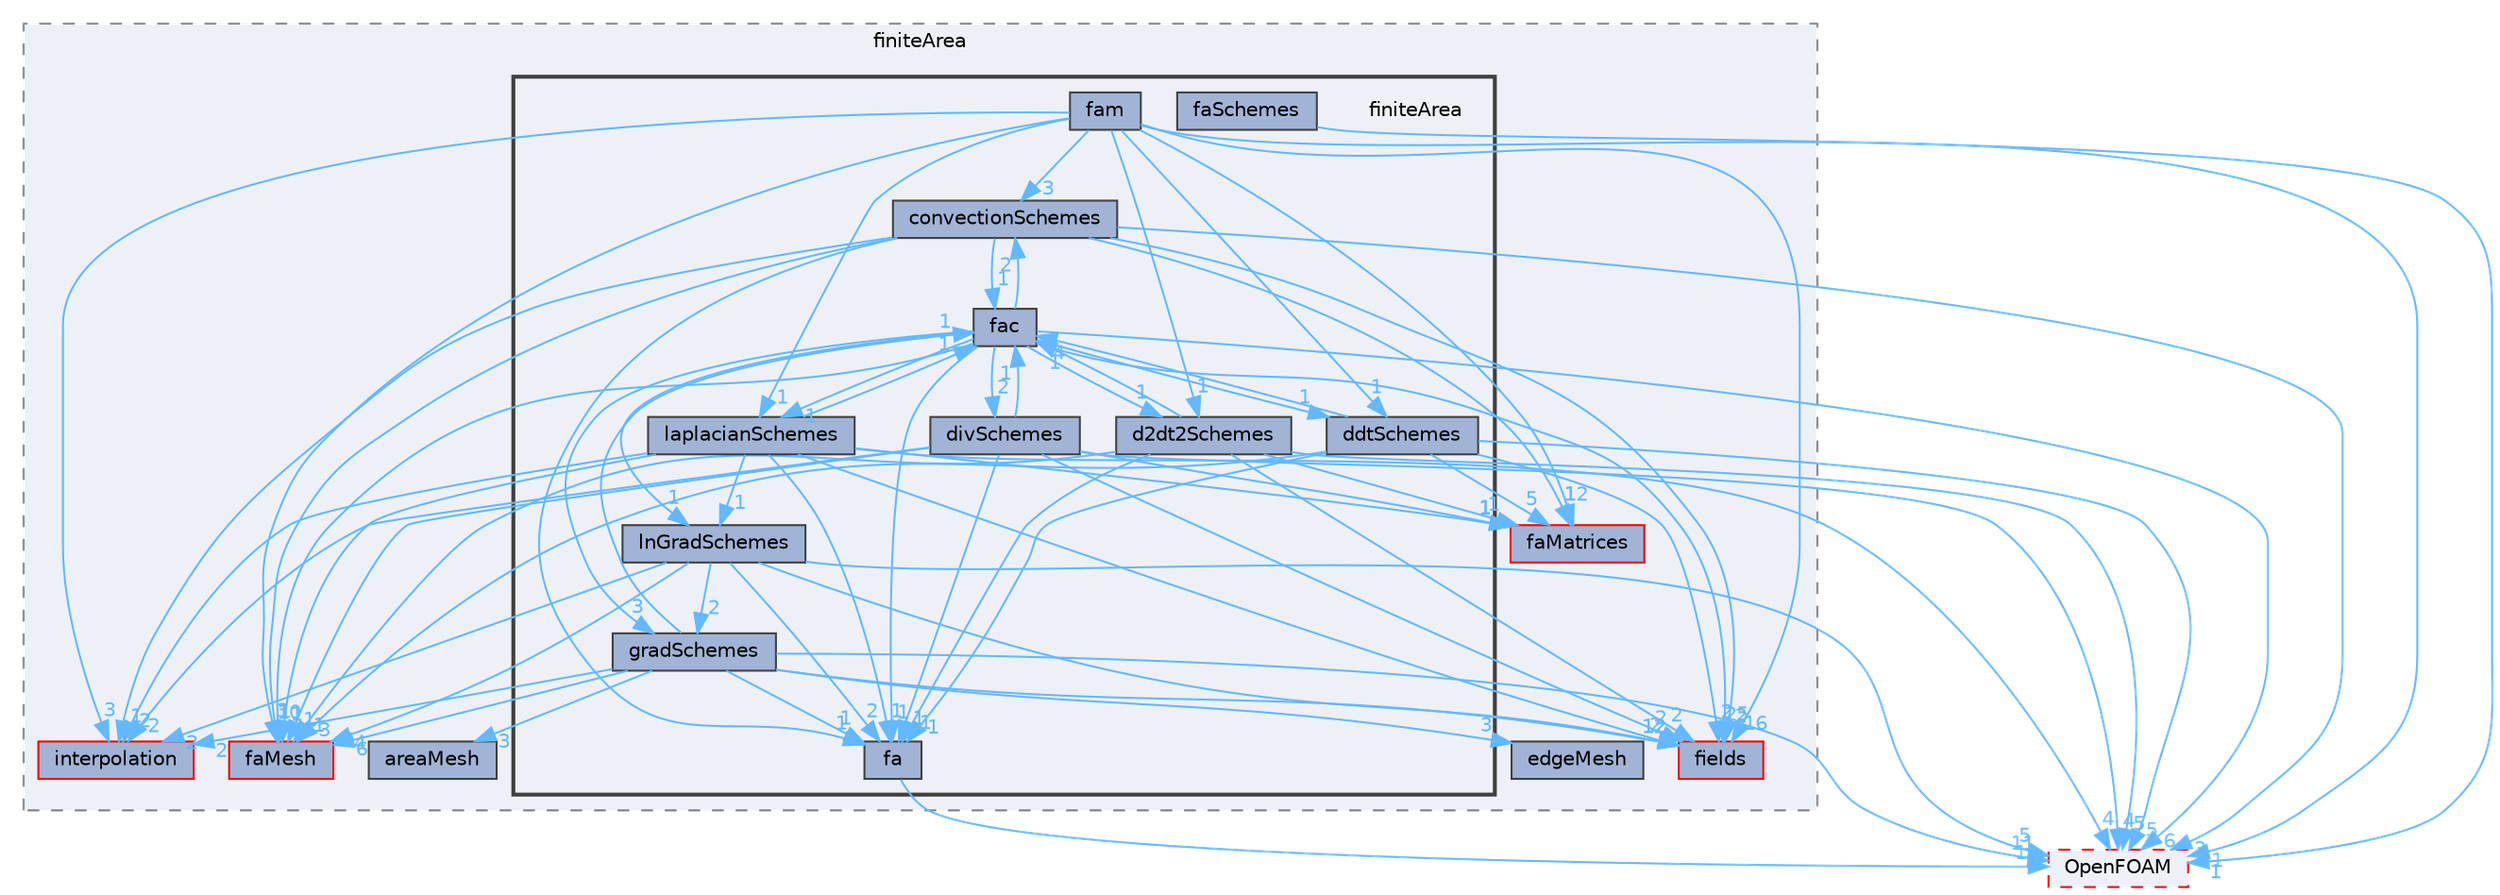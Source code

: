 digraph "src/finiteArea/finiteArea"
{
 // LATEX_PDF_SIZE
  bgcolor="transparent";
  edge [fontname=Helvetica,fontsize=10,labelfontname=Helvetica,labelfontsize=10];
  node [fontname=Helvetica,fontsize=10,shape=box,height=0.2,width=0.4];
  compound=true
  subgraph clusterdir_b69a9eadfe761c231b266ce918b218a5 {
    graph [ bgcolor="#edf0f7", pencolor="grey50", label="finiteArea", fontname=Helvetica,fontsize=10 style="filled,dashed", URL="dir_b69a9eadfe761c231b266ce918b218a5.html",tooltip=""]
  dir_11fa0d52a0a43d2db65b942bd42d04b1 [label="faMatrices", fillcolor="#a2b4d6", color="red", style="filled", URL="dir_11fa0d52a0a43d2db65b942bd42d04b1.html",tooltip=""];
  dir_6ef5889ffbfbbd682d743a67e9ce9e17 [label="edgeMesh", fillcolor="#a2b4d6", color="grey25", style="filled", URL="dir_6ef5889ffbfbbd682d743a67e9ce9e17.html",tooltip=""];
  dir_82c77a639fb8894523e0866635d617d1 [label="fields", fillcolor="#a2b4d6", color="red", style="filled", URL="dir_82c77a639fb8894523e0866635d617d1.html",tooltip=""];
  dir_880b478b7287aa29b2969cd4b71f61be [label="interpolation", fillcolor="#a2b4d6", color="red", style="filled", URL="dir_880b478b7287aa29b2969cd4b71f61be.html",tooltip=""];
  dir_aa4bce7a1abbd72ee1f4d02ddf362a3b [label="areaMesh", fillcolor="#a2b4d6", color="grey25", style="filled", URL="dir_aa4bce7a1abbd72ee1f4d02ddf362a3b.html",tooltip=""];
  dir_f14612db68a06d13a87d37d60dc895d5 [label="faMesh", fillcolor="#a2b4d6", color="red", style="filled", URL="dir_f14612db68a06d13a87d37d60dc895d5.html",tooltip=""];
  subgraph clusterdir_b48fbfbe364b5d9546b561f47f4221eb {
    graph [ bgcolor="#edf0f7", pencolor="grey25", label="", fontname=Helvetica,fontsize=10 style="filled,bold", URL="dir_b48fbfbe364b5d9546b561f47f4221eb.html",tooltip=""]
    dir_b48fbfbe364b5d9546b561f47f4221eb [shape=plaintext, label="finiteArea"];
  dir_0701608faa91158a92c77db31ba389a5 [label="convectionSchemes", fillcolor="#a2b4d6", color="grey25", style="filled", URL="dir_0701608faa91158a92c77db31ba389a5.html",tooltip=""];
  dir_c8e1682c47d954a1e2d8ba1448067b27 [label="d2dt2Schemes", fillcolor="#a2b4d6", color="grey25", style="filled", URL="dir_c8e1682c47d954a1e2d8ba1448067b27.html",tooltip=""];
  dir_02627098f459dfbfeff8bc2fa413196a [label="ddtSchemes", fillcolor="#a2b4d6", color="grey25", style="filled", URL="dir_02627098f459dfbfeff8bc2fa413196a.html",tooltip=""];
  dir_c621074cc8ff55f77dd04e491431bd1a [label="divSchemes", fillcolor="#a2b4d6", color="grey25", style="filled", URL="dir_c621074cc8ff55f77dd04e491431bd1a.html",tooltip=""];
  dir_e5a517ccc941541272063f044b95a606 [label="fa", fillcolor="#a2b4d6", color="grey25", style="filled", URL="dir_e5a517ccc941541272063f044b95a606.html",tooltip=""];
  dir_15aafd37ee87fbe9911ba23e923cc2c7 [label="fac", fillcolor="#a2b4d6", color="grey25", style="filled", URL="dir_15aafd37ee87fbe9911ba23e923cc2c7.html",tooltip=""];
  dir_3a35f166b9832e994fef2c5ad60d821f [label="fam", fillcolor="#a2b4d6", color="grey25", style="filled", URL="dir_3a35f166b9832e994fef2c5ad60d821f.html",tooltip=""];
  dir_a9468d4b2bbf255a9817ee9eacba9226 [label="faSchemes", fillcolor="#a2b4d6", color="grey25", style="filled", URL="dir_a9468d4b2bbf255a9817ee9eacba9226.html",tooltip=""];
  dir_cc5a8798c3fe9c94eaaef0cef369eaad [label="gradSchemes", fillcolor="#a2b4d6", color="grey25", style="filled", URL="dir_cc5a8798c3fe9c94eaaef0cef369eaad.html",tooltip=""];
  dir_c11e0f670d4676a5346438f3d10a3457 [label="laplacianSchemes", fillcolor="#a2b4d6", color="grey25", style="filled", URL="dir_c11e0f670d4676a5346438f3d10a3457.html",tooltip=""];
  dir_1f99fc86de3cb8326507b722cf78c6d9 [label="lnGradSchemes", fillcolor="#a2b4d6", color="grey25", style="filled", URL="dir_1f99fc86de3cb8326507b722cf78c6d9.html",tooltip=""];
  }
  }
  dir_c5473ff19b20e6ec4dfe5c310b3778a8 [label="OpenFOAM", fillcolor="#edf0f7", color="red", style="filled,dashed", URL="dir_c5473ff19b20e6ec4dfe5c310b3778a8.html",tooltip=""];
  dir_0701608faa91158a92c77db31ba389a5->dir_e5a517ccc941541272063f044b95a606 [headlabel="1", labeldistance=1.5 headhref="dir_000678_001240.html" href="dir_000678_001240.html" color="steelblue1" fontcolor="steelblue1"];
  dir_0701608faa91158a92c77db31ba389a5->dir_c5473ff19b20e6ec4dfe5c310b3778a8 [headlabel="3", labeldistance=1.5 headhref="dir_000678_002695.html" href="dir_000678_002695.html" color="steelblue1" fontcolor="steelblue1"];
  dir_0701608faa91158a92c77db31ba389a5->dir_82c77a639fb8894523e0866635d617d1 [headlabel="2", labeldistance=1.5 headhref="dir_000678_001330.html" href="dir_000678_001330.html" color="steelblue1" fontcolor="steelblue1"];
  dir_0701608faa91158a92c77db31ba389a5->dir_15aafd37ee87fbe9911ba23e923cc2c7 [headlabel="1", labeldistance=1.5 headhref="dir_000678_001242.html" href="dir_000678_001242.html" color="steelblue1" fontcolor="steelblue1"];
  dir_0701608faa91158a92c77db31ba389a5->dir_11fa0d52a0a43d2db65b942bd42d04b1 [headlabel="1", labeldistance=1.5 headhref="dir_000678_001293.html" href="dir_000678_001293.html" color="steelblue1" fontcolor="steelblue1"];
  dir_0701608faa91158a92c77db31ba389a5->dir_880b478b7287aa29b2969cd4b71f61be [headlabel="1", labeldistance=1.5 headhref="dir_000678_001922.html" href="dir_000678_001922.html" color="steelblue1" fontcolor="steelblue1"];
  dir_0701608faa91158a92c77db31ba389a5->dir_f14612db68a06d13a87d37d60dc895d5 [headlabel="1", labeldistance=1.5 headhref="dir_000678_001295.html" href="dir_000678_001295.html" color="steelblue1" fontcolor="steelblue1"];
  dir_c8e1682c47d954a1e2d8ba1448067b27->dir_15aafd37ee87fbe9911ba23e923cc2c7 [headlabel="1", labeldistance=1.5 headhref="dir_000804_001242.html" href="dir_000804_001242.html" color="steelblue1" fontcolor="steelblue1"];
  dir_c8e1682c47d954a1e2d8ba1448067b27->dir_11fa0d52a0a43d2db65b942bd42d04b1 [headlabel="1", labeldistance=1.5 headhref="dir_000804_001293.html" href="dir_000804_001293.html" color="steelblue1" fontcolor="steelblue1"];
  dir_c8e1682c47d954a1e2d8ba1448067b27->dir_f14612db68a06d13a87d37d60dc895d5 [headlabel="1", labeldistance=1.5 headhref="dir_000804_001295.html" href="dir_000804_001295.html" color="steelblue1" fontcolor="steelblue1"];
  dir_c8e1682c47d954a1e2d8ba1448067b27->dir_e5a517ccc941541272063f044b95a606 [headlabel="1", labeldistance=1.5 headhref="dir_000804_001240.html" href="dir_000804_001240.html" color="steelblue1" fontcolor="steelblue1"];
  dir_c8e1682c47d954a1e2d8ba1448067b27->dir_c5473ff19b20e6ec4dfe5c310b3778a8 [headlabel="5", labeldistance=1.5 headhref="dir_000804_002695.html" href="dir_000804_002695.html" color="steelblue1" fontcolor="steelblue1"];
  dir_c8e1682c47d954a1e2d8ba1448067b27->dir_82c77a639fb8894523e0866635d617d1 [headlabel="2", labeldistance=1.5 headhref="dir_000804_001330.html" href="dir_000804_001330.html" color="steelblue1" fontcolor="steelblue1"];
  dir_02627098f459dfbfeff8bc2fa413196a->dir_11fa0d52a0a43d2db65b942bd42d04b1 [headlabel="5", labeldistance=1.5 headhref="dir_000822_001293.html" href="dir_000822_001293.html" color="steelblue1" fontcolor="steelblue1"];
  dir_02627098f459dfbfeff8bc2fa413196a->dir_15aafd37ee87fbe9911ba23e923cc2c7 [headlabel="4", labeldistance=1.5 headhref="dir_000822_001242.html" href="dir_000822_001242.html" color="steelblue1" fontcolor="steelblue1"];
  dir_02627098f459dfbfeff8bc2fa413196a->dir_f14612db68a06d13a87d37d60dc895d5 [headlabel="3", labeldistance=1.5 headhref="dir_000822_001295.html" href="dir_000822_001295.html" color="steelblue1" fontcolor="steelblue1"];
  dir_02627098f459dfbfeff8bc2fa413196a->dir_e5a517ccc941541272063f044b95a606 [headlabel="1", labeldistance=1.5 headhref="dir_000822_001240.html" href="dir_000822_001240.html" color="steelblue1" fontcolor="steelblue1"];
  dir_02627098f459dfbfeff8bc2fa413196a->dir_c5473ff19b20e6ec4dfe5c310b3778a8 [headlabel="5", labeldistance=1.5 headhref="dir_000822_002695.html" href="dir_000822_002695.html" color="steelblue1" fontcolor="steelblue1"];
  dir_02627098f459dfbfeff8bc2fa413196a->dir_82c77a639fb8894523e0866635d617d1 [headlabel="2", labeldistance=1.5 headhref="dir_000822_001330.html" href="dir_000822_001330.html" color="steelblue1" fontcolor="steelblue1"];
  dir_c621074cc8ff55f77dd04e491431bd1a->dir_e5a517ccc941541272063f044b95a606 [headlabel="1", labeldistance=1.5 headhref="dir_000990_001240.html" href="dir_000990_001240.html" color="steelblue1" fontcolor="steelblue1"];
  dir_c621074cc8ff55f77dd04e491431bd1a->dir_c5473ff19b20e6ec4dfe5c310b3778a8 [headlabel="4", labeldistance=1.5 headhref="dir_000990_002695.html" href="dir_000990_002695.html" color="steelblue1" fontcolor="steelblue1"];
  dir_c621074cc8ff55f77dd04e491431bd1a->dir_880b478b7287aa29b2969cd4b71f61be [headlabel="2", labeldistance=1.5 headhref="dir_000990_001922.html" href="dir_000990_001922.html" color="steelblue1" fontcolor="steelblue1"];
  dir_c621074cc8ff55f77dd04e491431bd1a->dir_82c77a639fb8894523e0866635d617d1 [headlabel="2", labeldistance=1.5 headhref="dir_000990_001330.html" href="dir_000990_001330.html" color="steelblue1" fontcolor="steelblue1"];
  dir_c621074cc8ff55f77dd04e491431bd1a->dir_15aafd37ee87fbe9911ba23e923cc2c7 [headlabel="1", labeldistance=1.5 headhref="dir_000990_001242.html" href="dir_000990_001242.html" color="steelblue1" fontcolor="steelblue1"];
  dir_c621074cc8ff55f77dd04e491431bd1a->dir_11fa0d52a0a43d2db65b942bd42d04b1 [headlabel="1", labeldistance=1.5 headhref="dir_000990_001293.html" href="dir_000990_001293.html" color="steelblue1" fontcolor="steelblue1"];
  dir_c621074cc8ff55f77dd04e491431bd1a->dir_f14612db68a06d13a87d37d60dc895d5 [headlabel="1", labeldistance=1.5 headhref="dir_000990_001295.html" href="dir_000990_001295.html" color="steelblue1" fontcolor="steelblue1"];
  dir_e5a517ccc941541272063f044b95a606->dir_c5473ff19b20e6ec4dfe5c310b3778a8 [headlabel="1", labeldistance=1.5 headhref="dir_001240_002695.html" href="dir_001240_002695.html" color="steelblue1" fontcolor="steelblue1"];
  dir_15aafd37ee87fbe9911ba23e923cc2c7->dir_02627098f459dfbfeff8bc2fa413196a [headlabel="1", labeldistance=1.5 headhref="dir_001242_000822.html" href="dir_001242_000822.html" color="steelblue1" fontcolor="steelblue1"];
  dir_15aafd37ee87fbe9911ba23e923cc2c7->dir_0701608faa91158a92c77db31ba389a5 [headlabel="2", labeldistance=1.5 headhref="dir_001242_000678.html" href="dir_001242_000678.html" color="steelblue1" fontcolor="steelblue1"];
  dir_15aafd37ee87fbe9911ba23e923cc2c7->dir_1f99fc86de3cb8326507b722cf78c6d9 [headlabel="1", labeldistance=1.5 headhref="dir_001242_002248.html" href="dir_001242_002248.html" color="steelblue1" fontcolor="steelblue1"];
  dir_15aafd37ee87fbe9911ba23e923cc2c7->dir_82c77a639fb8894523e0866635d617d1 [headlabel="25", labeldistance=1.5 headhref="dir_001242_001330.html" href="dir_001242_001330.html" color="steelblue1" fontcolor="steelblue1"];
  dir_15aafd37ee87fbe9911ba23e923cc2c7->dir_c11e0f670d4676a5346438f3d10a3457 [headlabel="1", labeldistance=1.5 headhref="dir_001242_002097.html" href="dir_001242_002097.html" color="steelblue1" fontcolor="steelblue1"];
  dir_15aafd37ee87fbe9911ba23e923cc2c7->dir_c5473ff19b20e6ec4dfe5c310b3778a8 [headlabel="6", labeldistance=1.5 headhref="dir_001242_002695.html" href="dir_001242_002695.html" color="steelblue1" fontcolor="steelblue1"];
  dir_15aafd37ee87fbe9911ba23e923cc2c7->dir_c621074cc8ff55f77dd04e491431bd1a [headlabel="2", labeldistance=1.5 headhref="dir_001242_000990.html" href="dir_001242_000990.html" color="steelblue1" fontcolor="steelblue1"];
  dir_15aafd37ee87fbe9911ba23e923cc2c7->dir_c8e1682c47d954a1e2d8ba1448067b27 [headlabel="1", labeldistance=1.5 headhref="dir_001242_000804.html" href="dir_001242_000804.html" color="steelblue1" fontcolor="steelblue1"];
  dir_15aafd37ee87fbe9911ba23e923cc2c7->dir_cc5a8798c3fe9c94eaaef0cef369eaad [headlabel="3", labeldistance=1.5 headhref="dir_001242_001671.html" href="dir_001242_001671.html" color="steelblue1" fontcolor="steelblue1"];
  dir_15aafd37ee87fbe9911ba23e923cc2c7->dir_e5a517ccc941541272063f044b95a606 [headlabel="1", labeldistance=1.5 headhref="dir_001242_001240.html" href="dir_001242_001240.html" color="steelblue1" fontcolor="steelblue1"];
  dir_15aafd37ee87fbe9911ba23e923cc2c7->dir_f14612db68a06d13a87d37d60dc895d5 [headlabel="10", labeldistance=1.5 headhref="dir_001242_001295.html" href="dir_001242_001295.html" color="steelblue1" fontcolor="steelblue1"];
  dir_3a35f166b9832e994fef2c5ad60d821f->dir_02627098f459dfbfeff8bc2fa413196a [headlabel="1", labeldistance=1.5 headhref="dir_001292_000822.html" href="dir_001292_000822.html" color="steelblue1" fontcolor="steelblue1"];
  dir_3a35f166b9832e994fef2c5ad60d821f->dir_0701608faa91158a92c77db31ba389a5 [headlabel="3", labeldistance=1.5 headhref="dir_001292_000678.html" href="dir_001292_000678.html" color="steelblue1" fontcolor="steelblue1"];
  dir_3a35f166b9832e994fef2c5ad60d821f->dir_11fa0d52a0a43d2db65b942bd42d04b1 [headlabel="12", labeldistance=1.5 headhref="dir_001292_001293.html" href="dir_001292_001293.html" color="steelblue1" fontcolor="steelblue1"];
  dir_3a35f166b9832e994fef2c5ad60d821f->dir_82c77a639fb8894523e0866635d617d1 [headlabel="16", labeldistance=1.5 headhref="dir_001292_001330.html" href="dir_001292_001330.html" color="steelblue1" fontcolor="steelblue1"];
  dir_3a35f166b9832e994fef2c5ad60d821f->dir_880b478b7287aa29b2969cd4b71f61be [headlabel="3", labeldistance=1.5 headhref="dir_001292_001922.html" href="dir_001292_001922.html" color="steelblue1" fontcolor="steelblue1"];
  dir_3a35f166b9832e994fef2c5ad60d821f->dir_c11e0f670d4676a5346438f3d10a3457 [headlabel="1", labeldistance=1.5 headhref="dir_001292_002097.html" href="dir_001292_002097.html" color="steelblue1" fontcolor="steelblue1"];
  dir_3a35f166b9832e994fef2c5ad60d821f->dir_c5473ff19b20e6ec4dfe5c310b3778a8 [headlabel="1", labeldistance=1.5 headhref="dir_001292_002695.html" href="dir_001292_002695.html" color="steelblue1" fontcolor="steelblue1"];
  dir_3a35f166b9832e994fef2c5ad60d821f->dir_c8e1682c47d954a1e2d8ba1448067b27 [headlabel="1", labeldistance=1.5 headhref="dir_001292_000804.html" href="dir_001292_000804.html" color="steelblue1" fontcolor="steelblue1"];
  dir_3a35f166b9832e994fef2c5ad60d821f->dir_f14612db68a06d13a87d37d60dc895d5 [headlabel="3", labeldistance=1.5 headhref="dir_001292_001295.html" href="dir_001292_001295.html" color="steelblue1" fontcolor="steelblue1"];
  dir_a9468d4b2bbf255a9817ee9eacba9226->dir_c5473ff19b20e6ec4dfe5c310b3778a8 [headlabel="1", labeldistance=1.5 headhref="dir_001310_002695.html" href="dir_001310_002695.html" color="steelblue1" fontcolor="steelblue1"];
  dir_cc5a8798c3fe9c94eaaef0cef369eaad->dir_15aafd37ee87fbe9911ba23e923cc2c7 [headlabel="1", labeldistance=1.5 headhref="dir_001671_001242.html" href="dir_001671_001242.html" color="steelblue1" fontcolor="steelblue1"];
  dir_cc5a8798c3fe9c94eaaef0cef369eaad->dir_6ef5889ffbfbbd682d743a67e9ce9e17 [headlabel="3", labeldistance=1.5 headhref="dir_001671_001111.html" href="dir_001671_001111.html" color="steelblue1" fontcolor="steelblue1"];
  dir_cc5a8798c3fe9c94eaaef0cef369eaad->dir_82c77a639fb8894523e0866635d617d1 [headlabel="12", labeldistance=1.5 headhref="dir_001671_001330.html" href="dir_001671_001330.html" color="steelblue1" fontcolor="steelblue1"];
  dir_cc5a8798c3fe9c94eaaef0cef369eaad->dir_880b478b7287aa29b2969cd4b71f61be [headlabel="2", labeldistance=1.5 headhref="dir_001671_001922.html" href="dir_001671_001922.html" color="steelblue1" fontcolor="steelblue1"];
  dir_cc5a8798c3fe9c94eaaef0cef369eaad->dir_aa4bce7a1abbd72ee1f4d02ddf362a3b [headlabel="3", labeldistance=1.5 headhref="dir_001671_000121.html" href="dir_001671_000121.html" color="steelblue1" fontcolor="steelblue1"];
  dir_cc5a8798c3fe9c94eaaef0cef369eaad->dir_c5473ff19b20e6ec4dfe5c310b3778a8 [headlabel="11", labeldistance=1.5 headhref="dir_001671_002695.html" href="dir_001671_002695.html" color="steelblue1" fontcolor="steelblue1"];
  dir_cc5a8798c3fe9c94eaaef0cef369eaad->dir_e5a517ccc941541272063f044b95a606 [headlabel="1", labeldistance=1.5 headhref="dir_001671_001240.html" href="dir_001671_001240.html" color="steelblue1" fontcolor="steelblue1"];
  dir_cc5a8798c3fe9c94eaaef0cef369eaad->dir_f14612db68a06d13a87d37d60dc895d5 [headlabel="6", labeldistance=1.5 headhref="dir_001671_001295.html" href="dir_001671_001295.html" color="steelblue1" fontcolor="steelblue1"];
  dir_c11e0f670d4676a5346438f3d10a3457->dir_11fa0d52a0a43d2db65b942bd42d04b1 [headlabel="1", labeldistance=1.5 headhref="dir_002097_001293.html" href="dir_002097_001293.html" color="steelblue1" fontcolor="steelblue1"];
  dir_c11e0f670d4676a5346438f3d10a3457->dir_15aafd37ee87fbe9911ba23e923cc2c7 [headlabel="1", labeldistance=1.5 headhref="dir_002097_001242.html" href="dir_002097_001242.html" color="steelblue1" fontcolor="steelblue1"];
  dir_c11e0f670d4676a5346438f3d10a3457->dir_1f99fc86de3cb8326507b722cf78c6d9 [headlabel="1", labeldistance=1.5 headhref="dir_002097_002248.html" href="dir_002097_002248.html" color="steelblue1" fontcolor="steelblue1"];
  dir_c11e0f670d4676a5346438f3d10a3457->dir_82c77a639fb8894523e0866635d617d1 [headlabel="2", labeldistance=1.5 headhref="dir_002097_001330.html" href="dir_002097_001330.html" color="steelblue1" fontcolor="steelblue1"];
  dir_c11e0f670d4676a5346438f3d10a3457->dir_880b478b7287aa29b2969cd4b71f61be [headlabel="2", labeldistance=1.5 headhref="dir_002097_001922.html" href="dir_002097_001922.html" color="steelblue1" fontcolor="steelblue1"];
  dir_c11e0f670d4676a5346438f3d10a3457->dir_c5473ff19b20e6ec4dfe5c310b3778a8 [headlabel="4", labeldistance=1.5 headhref="dir_002097_002695.html" href="dir_002097_002695.html" color="steelblue1" fontcolor="steelblue1"];
  dir_c11e0f670d4676a5346438f3d10a3457->dir_e5a517ccc941541272063f044b95a606 [headlabel="1", labeldistance=1.5 headhref="dir_002097_001240.html" href="dir_002097_001240.html" color="steelblue1" fontcolor="steelblue1"];
  dir_c11e0f670d4676a5346438f3d10a3457->dir_f14612db68a06d13a87d37d60dc895d5 [headlabel="1", labeldistance=1.5 headhref="dir_002097_001295.html" href="dir_002097_001295.html" color="steelblue1" fontcolor="steelblue1"];
  dir_1f99fc86de3cb8326507b722cf78c6d9->dir_82c77a639fb8894523e0866635d617d1 [headlabel="12", labeldistance=1.5 headhref="dir_002248_001330.html" href="dir_002248_001330.html" color="steelblue1" fontcolor="steelblue1"];
  dir_1f99fc86de3cb8326507b722cf78c6d9->dir_880b478b7287aa29b2969cd4b71f61be [headlabel="2", labeldistance=1.5 headhref="dir_002248_001922.html" href="dir_002248_001922.html" color="steelblue1" fontcolor="steelblue1"];
  dir_1f99fc86de3cb8326507b722cf78c6d9->dir_c5473ff19b20e6ec4dfe5c310b3778a8 [headlabel="5", labeldistance=1.5 headhref="dir_002248_002695.html" href="dir_002248_002695.html" color="steelblue1" fontcolor="steelblue1"];
  dir_1f99fc86de3cb8326507b722cf78c6d9->dir_cc5a8798c3fe9c94eaaef0cef369eaad [headlabel="2", labeldistance=1.5 headhref="dir_002248_001671.html" href="dir_002248_001671.html" color="steelblue1" fontcolor="steelblue1"];
  dir_1f99fc86de3cb8326507b722cf78c6d9->dir_e5a517ccc941541272063f044b95a606 [headlabel="2", labeldistance=1.5 headhref="dir_002248_001240.html" href="dir_002248_001240.html" color="steelblue1" fontcolor="steelblue1"];
  dir_1f99fc86de3cb8326507b722cf78c6d9->dir_f14612db68a06d13a87d37d60dc895d5 [headlabel="4", labeldistance=1.5 headhref="dir_002248_001295.html" href="dir_002248_001295.html" color="steelblue1" fontcolor="steelblue1"];
}
